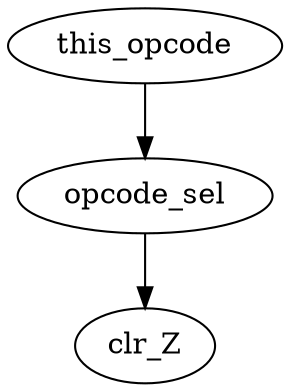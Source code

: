 strict digraph "" {
	opcode_sel	 [complexity=2,
		importance=0.0828631009675,
		rank=0.0414315504837];
	clr_Z	 [complexity=0,
		importance=0.0361096921875,
		rank=0.0];
	opcode_sel -> clr_Z;
	this_opcode	 [complexity=3,
		importance=1.3955690476,
		rank=0.465189682533];
	this_opcode -> opcode_sel;
}
